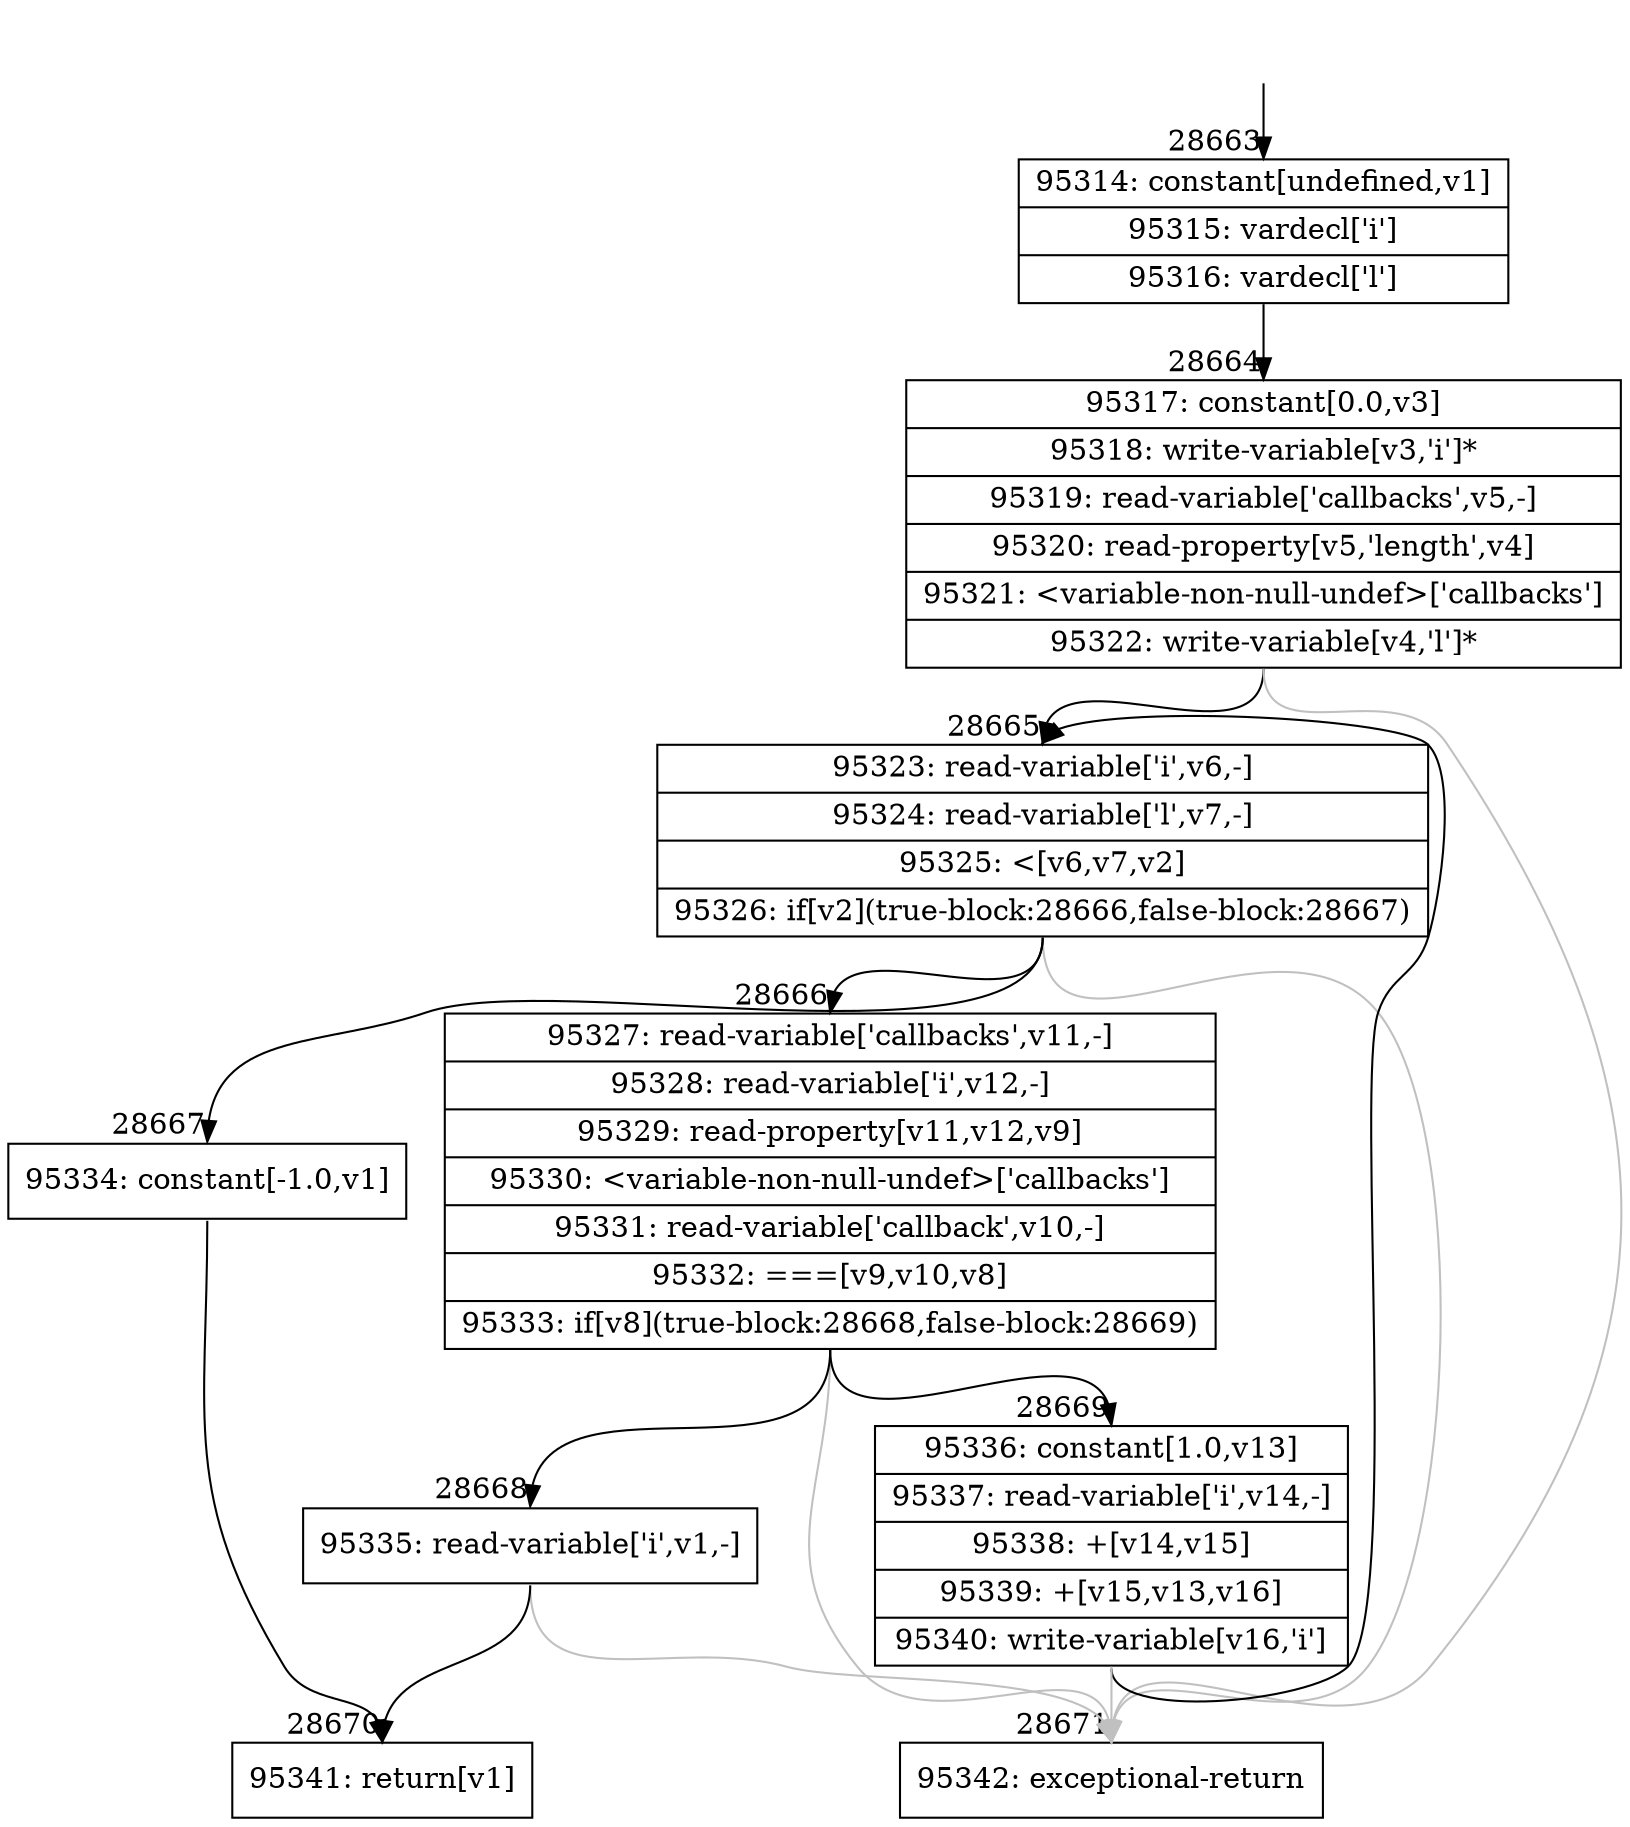 digraph {
rankdir="TD"
BB_entry2524[shape=none,label=""];
BB_entry2524 -> BB28663 [tailport=s, headport=n, headlabel="    28663"]
BB28663 [shape=record label="{95314: constant[undefined,v1]|95315: vardecl['i']|95316: vardecl['l']}" ] 
BB28663 -> BB28664 [tailport=s, headport=n, headlabel="      28664"]
BB28664 [shape=record label="{95317: constant[0.0,v3]|95318: write-variable[v3,'i']*|95319: read-variable['callbacks',v5,-]|95320: read-property[v5,'length',v4]|95321: \<variable-non-null-undef\>['callbacks']|95322: write-variable[v4,'l']*}" ] 
BB28664 -> BB28665 [tailport=s, headport=n, headlabel="      28665"]
BB28664 -> BB28671 [tailport=s, headport=n, color=gray, headlabel="      28671"]
BB28665 [shape=record label="{95323: read-variable['i',v6,-]|95324: read-variable['l',v7,-]|95325: \<[v6,v7,v2]|95326: if[v2](true-block:28666,false-block:28667)}" ] 
BB28665 -> BB28666 [tailport=s, headport=n, headlabel="      28666"]
BB28665 -> BB28667 [tailport=s, headport=n, headlabel="      28667"]
BB28665 -> BB28671 [tailport=s, headport=n, color=gray]
BB28666 [shape=record label="{95327: read-variable['callbacks',v11,-]|95328: read-variable['i',v12,-]|95329: read-property[v11,v12,v9]|95330: \<variable-non-null-undef\>['callbacks']|95331: read-variable['callback',v10,-]|95332: ===[v9,v10,v8]|95333: if[v8](true-block:28668,false-block:28669)}" ] 
BB28666 -> BB28668 [tailport=s, headport=n, headlabel="      28668"]
BB28666 -> BB28669 [tailport=s, headport=n, headlabel="      28669"]
BB28666 -> BB28671 [tailport=s, headport=n, color=gray]
BB28667 [shape=record label="{95334: constant[-1.0,v1]}" ] 
BB28667 -> BB28670 [tailport=s, headport=n, headlabel="      28670"]
BB28668 [shape=record label="{95335: read-variable['i',v1,-]}" ] 
BB28668 -> BB28670 [tailport=s, headport=n]
BB28668 -> BB28671 [tailport=s, headport=n, color=gray]
BB28669 [shape=record label="{95336: constant[1.0,v13]|95337: read-variable['i',v14,-]|95338: +[v14,v15]|95339: +[v15,v13,v16]|95340: write-variable[v16,'i']}" ] 
BB28669 -> BB28665 [tailport=s, headport=n]
BB28669 -> BB28671 [tailport=s, headport=n, color=gray]
BB28670 [shape=record label="{95341: return[v1]}" ] 
BB28671 [shape=record label="{95342: exceptional-return}" ] 
//#$~ 51028
}
